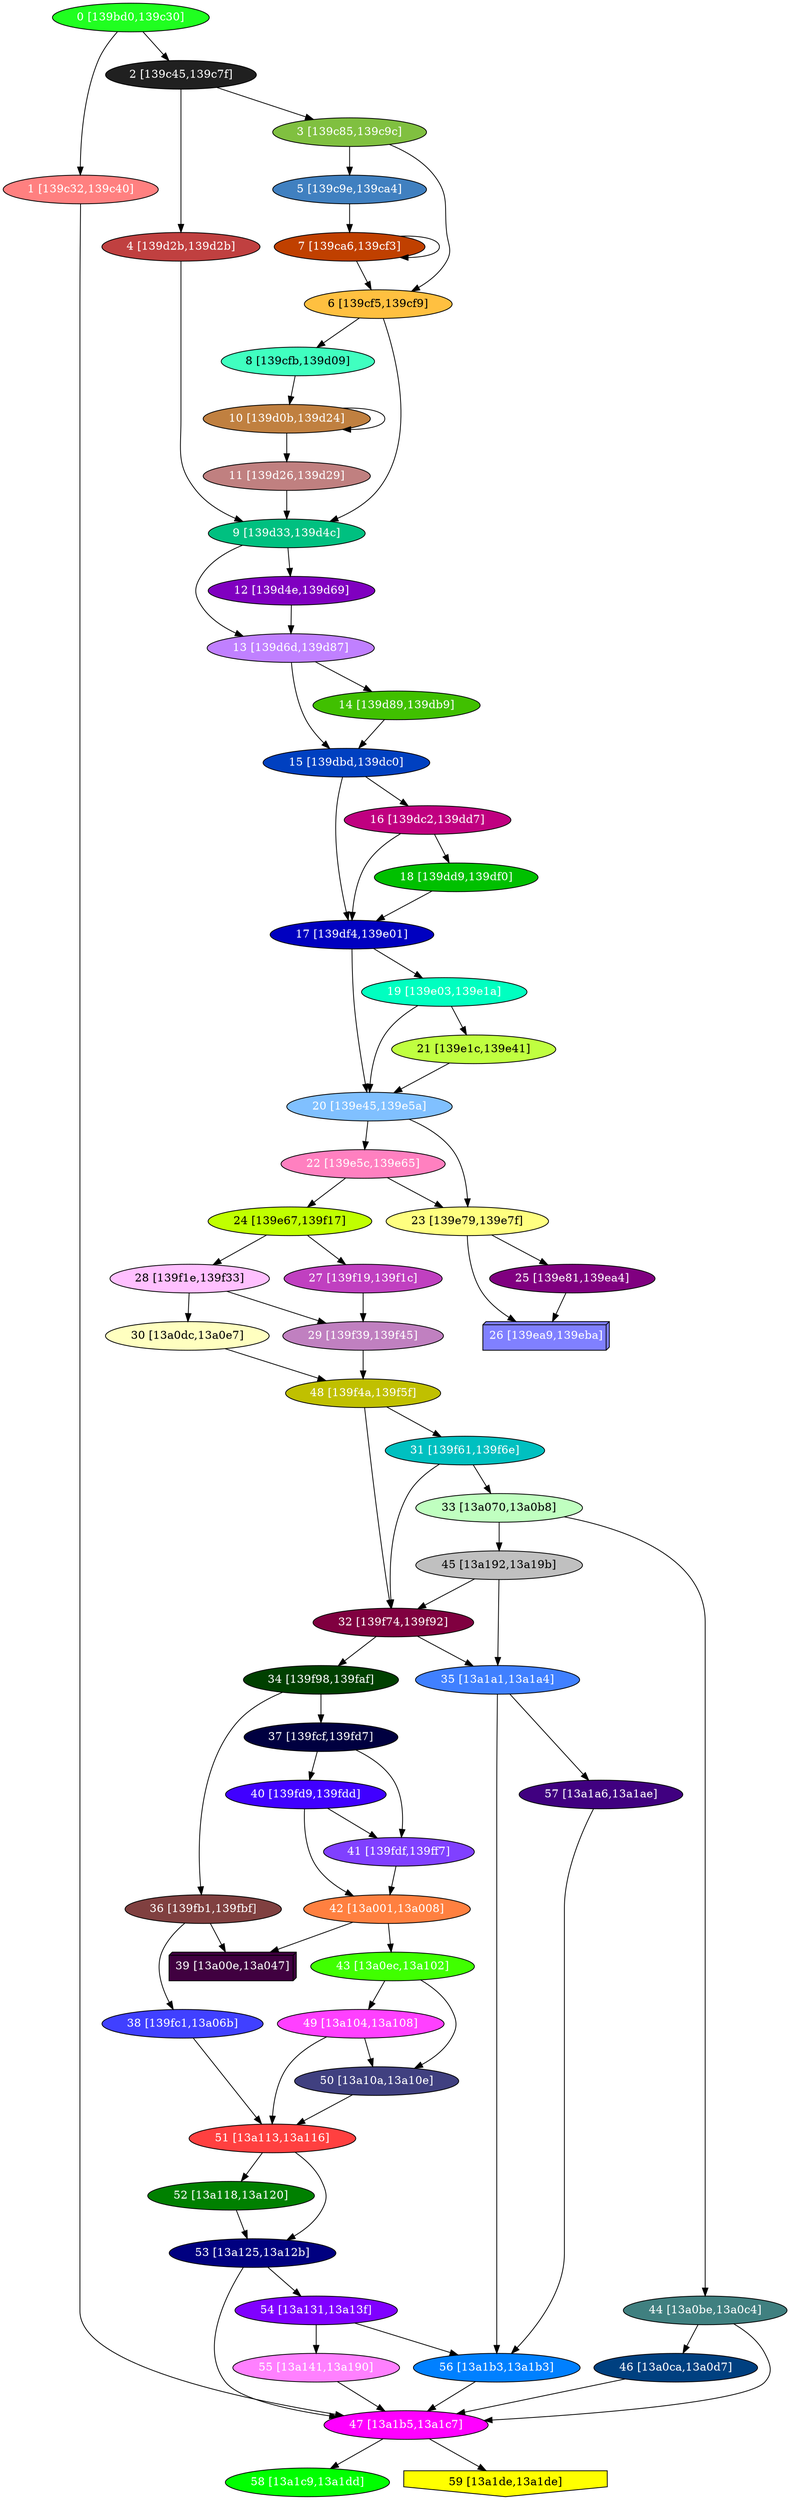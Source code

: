 diGraph libnss3{
	libnss3_0  [style=filled fillcolor="#20FF20" fontcolor="#ffffff" shape=oval label="0 [139bd0,139c30]"]
	libnss3_1  [style=filled fillcolor="#FF8080" fontcolor="#ffffff" shape=oval label="1 [139c32,139c40]"]
	libnss3_2  [style=filled fillcolor="#202020" fontcolor="#ffffff" shape=oval label="2 [139c45,139c7f]"]
	libnss3_3  [style=filled fillcolor="#80C040" fontcolor="#ffffff" shape=oval label="3 [139c85,139c9c]"]
	libnss3_4  [style=filled fillcolor="#C04040" fontcolor="#ffffff" shape=oval label="4 [139d2b,139d2b]"]
	libnss3_5  [style=filled fillcolor="#4080C0" fontcolor="#ffffff" shape=oval label="5 [139c9e,139ca4]"]
	libnss3_6  [style=filled fillcolor="#FFC040" fontcolor="#000000" shape=oval label="6 [139cf5,139cf9]"]
	libnss3_7  [style=filled fillcolor="#C04000" fontcolor="#ffffff" shape=oval label="7 [139ca6,139cf3]"]
	libnss3_8  [style=filled fillcolor="#40FFC0" fontcolor="#000000" shape=oval label="8 [139cfb,139d09]"]
	libnss3_9  [style=filled fillcolor="#00C080" fontcolor="#ffffff" shape=oval label="9 [139d33,139d4c]"]
	libnss3_a  [style=filled fillcolor="#C08040" fontcolor="#ffffff" shape=oval label="10 [139d0b,139d24]"]
	libnss3_b  [style=filled fillcolor="#C08080" fontcolor="#ffffff" shape=oval label="11 [139d26,139d29]"]
	libnss3_c  [style=filled fillcolor="#8000C0" fontcolor="#ffffff" shape=oval label="12 [139d4e,139d69]"]
	libnss3_d  [style=filled fillcolor="#C080FF" fontcolor="#ffffff" shape=oval label="13 [139d6d,139d87]"]
	libnss3_e  [style=filled fillcolor="#40C000" fontcolor="#ffffff" shape=oval label="14 [139d89,139db9]"]
	libnss3_f  [style=filled fillcolor="#0040C0" fontcolor="#ffffff" shape=oval label="15 [139dbd,139dc0]"]
	libnss3_10  [style=filled fillcolor="#C00080" fontcolor="#ffffff" shape=oval label="16 [139dc2,139dd7]"]
	libnss3_11  [style=filled fillcolor="#0000C0" fontcolor="#ffffff" shape=oval label="17 [139df4,139e01]"]
	libnss3_12  [style=filled fillcolor="#00C000" fontcolor="#ffffff" shape=oval label="18 [139dd9,139df0]"]
	libnss3_13  [style=filled fillcolor="#00FFC0" fontcolor="#ffffff" shape=oval label="19 [139e03,139e1a]"]
	libnss3_14  [style=filled fillcolor="#80C0FF" fontcolor="#ffffff" shape=oval label="20 [139e45,139e5a]"]
	libnss3_15  [style=filled fillcolor="#C0FF40" fontcolor="#000000" shape=oval label="21 [139e1c,139e41]"]
	libnss3_16  [style=filled fillcolor="#FF80C0" fontcolor="#ffffff" shape=oval label="22 [139e5c,139e65]"]
	libnss3_17  [style=filled fillcolor="#FFFF80" fontcolor="#000000" shape=oval label="23 [139e79,139e7f]"]
	libnss3_18  [style=filled fillcolor="#C0FF00" fontcolor="#000000" shape=oval label="24 [139e67,139f17]"]
	libnss3_19  [style=filled fillcolor="#800080" fontcolor="#ffffff" shape=oval label="25 [139e81,139ea4]"]
	libnss3_1a  [style=filled fillcolor="#8080FF" fontcolor="#ffffff" shape=box3d label="26 [139ea9,139eba]"]
	libnss3_1b  [style=filled fillcolor="#C040C0" fontcolor="#ffffff" shape=oval label="27 [139f19,139f1c]"]
	libnss3_1c  [style=filled fillcolor="#FFC0FF" fontcolor="#000000" shape=oval label="28 [139f1e,139f33]"]
	libnss3_1d  [style=filled fillcolor="#C080C0" fontcolor="#ffffff" shape=oval label="29 [139f39,139f45]"]
	libnss3_1e  [style=filled fillcolor="#FFFFC0" fontcolor="#000000" shape=oval label="30 [13a0dc,13a0e7]"]
	libnss3_1f  [style=filled fillcolor="#00C0C0" fontcolor="#ffffff" shape=oval label="31 [139f61,139f6e]"]
	libnss3_20  [style=filled fillcolor="#800040" fontcolor="#ffffff" shape=oval label="32 [139f74,139f92]"]
	libnss3_21  [style=filled fillcolor="#C0FFC0" fontcolor="#000000" shape=oval label="33 [13a070,13a0b8]"]
	libnss3_22  [style=filled fillcolor="#004000" fontcolor="#ffffff" shape=oval label="34 [139f98,139faf]"]
	libnss3_23  [style=filled fillcolor="#4080FF" fontcolor="#ffffff" shape=oval label="35 [13a1a1,13a1a4]"]
	libnss3_24  [style=filled fillcolor="#804040" fontcolor="#ffffff" shape=oval label="36 [139fb1,139fbf]"]
	libnss3_25  [style=filled fillcolor="#000040" fontcolor="#ffffff" shape=oval label="37 [139fcf,139fd7]"]
	libnss3_26  [style=filled fillcolor="#4040FF" fontcolor="#ffffff" shape=oval label="38 [139fc1,13a06b]"]
	libnss3_27  [style=filled fillcolor="#400040" fontcolor="#ffffff" shape=box3d label="39 [13a00e,13a047]"]
	libnss3_28  [style=filled fillcolor="#4000FF" fontcolor="#ffffff" shape=oval label="40 [139fd9,139fdd]"]
	libnss3_29  [style=filled fillcolor="#8040FF" fontcolor="#ffffff" shape=oval label="41 [139fdf,139ff7]"]
	libnss3_2a  [style=filled fillcolor="#FF8040" fontcolor="#ffffff" shape=oval label="42 [13a001,13a008]"]
	libnss3_2b  [style=filled fillcolor="#40FF00" fontcolor="#ffffff" shape=oval label="43 [13a0ec,13a102]"]
	libnss3_2c  [style=filled fillcolor="#408080" fontcolor="#ffffff" shape=oval label="44 [13a0be,13a0c4]"]
	libnss3_2d  [style=filled fillcolor="#C0C0C0" fontcolor="#000000" shape=oval label="45 [13a192,13a19b]"]
	libnss3_2e  [style=filled fillcolor="#004080" fontcolor="#ffffff" shape=oval label="46 [13a0ca,13a0d7]"]
	libnss3_2f  [style=filled fillcolor="#FF00FF" fontcolor="#ffffff" shape=oval label="47 [13a1b5,13a1c7]"]
	libnss3_30  [style=filled fillcolor="#C0C000" fontcolor="#ffffff" shape=oval label="48 [139f4a,139f5f]"]
	libnss3_31  [style=filled fillcolor="#FF40FF" fontcolor="#ffffff" shape=oval label="49 [13a104,13a108]"]
	libnss3_32  [style=filled fillcolor="#404080" fontcolor="#ffffff" shape=oval label="50 [13a10a,13a10e]"]
	libnss3_33  [style=filled fillcolor="#FF4040" fontcolor="#ffffff" shape=oval label="51 [13a113,13a116]"]
	libnss3_34  [style=filled fillcolor="#008000" fontcolor="#ffffff" shape=oval label="52 [13a118,13a120]"]
	libnss3_35  [style=filled fillcolor="#000080" fontcolor="#ffffff" shape=oval label="53 [13a125,13a12b]"]
	libnss3_36  [style=filled fillcolor="#8000FF" fontcolor="#ffffff" shape=oval label="54 [13a131,13a13f]"]
	libnss3_37  [style=filled fillcolor="#FF80FF" fontcolor="#ffffff" shape=oval label="55 [13a141,13a190]"]
	libnss3_38  [style=filled fillcolor="#0080FF" fontcolor="#ffffff" shape=oval label="56 [13a1b3,13a1b3]"]
	libnss3_39  [style=filled fillcolor="#400080" fontcolor="#ffffff" shape=oval label="57 [13a1a6,13a1ae]"]
	libnss3_3a  [style=filled fillcolor="#00FF00" fontcolor="#ffffff" shape=oval label="58 [13a1c9,13a1dd]"]
	libnss3_3b  [style=filled fillcolor="#FFFF00" fontcolor="#000000" shape=invhouse label="59 [13a1de,13a1de]"]

	libnss3_0 -> libnss3_1
	libnss3_0 -> libnss3_2
	libnss3_1 -> libnss3_2f
	libnss3_2 -> libnss3_3
	libnss3_2 -> libnss3_4
	libnss3_3 -> libnss3_5
	libnss3_3 -> libnss3_6
	libnss3_4 -> libnss3_9
	libnss3_5 -> libnss3_7
	libnss3_6 -> libnss3_8
	libnss3_6 -> libnss3_9
	libnss3_7 -> libnss3_6
	libnss3_7 -> libnss3_7
	libnss3_8 -> libnss3_a
	libnss3_9 -> libnss3_c
	libnss3_9 -> libnss3_d
	libnss3_a -> libnss3_a
	libnss3_a -> libnss3_b
	libnss3_b -> libnss3_9
	libnss3_c -> libnss3_d
	libnss3_d -> libnss3_e
	libnss3_d -> libnss3_f
	libnss3_e -> libnss3_f
	libnss3_f -> libnss3_10
	libnss3_f -> libnss3_11
	libnss3_10 -> libnss3_11
	libnss3_10 -> libnss3_12
	libnss3_11 -> libnss3_13
	libnss3_11 -> libnss3_14
	libnss3_12 -> libnss3_11
	libnss3_13 -> libnss3_14
	libnss3_13 -> libnss3_15
	libnss3_14 -> libnss3_16
	libnss3_14 -> libnss3_17
	libnss3_15 -> libnss3_14
	libnss3_16 -> libnss3_17
	libnss3_16 -> libnss3_18
	libnss3_17 -> libnss3_19
	libnss3_17 -> libnss3_1a
	libnss3_18 -> libnss3_1b
	libnss3_18 -> libnss3_1c
	libnss3_19 -> libnss3_1a
	libnss3_1b -> libnss3_1d
	libnss3_1c -> libnss3_1d
	libnss3_1c -> libnss3_1e
	libnss3_1d -> libnss3_30
	libnss3_1e -> libnss3_30
	libnss3_1f -> libnss3_20
	libnss3_1f -> libnss3_21
	libnss3_20 -> libnss3_22
	libnss3_20 -> libnss3_23
	libnss3_21 -> libnss3_2c
	libnss3_21 -> libnss3_2d
	libnss3_22 -> libnss3_24
	libnss3_22 -> libnss3_25
	libnss3_23 -> libnss3_38
	libnss3_23 -> libnss3_39
	libnss3_24 -> libnss3_26
	libnss3_24 -> libnss3_27
	libnss3_25 -> libnss3_28
	libnss3_25 -> libnss3_29
	libnss3_26 -> libnss3_33
	libnss3_28 -> libnss3_29
	libnss3_28 -> libnss3_2a
	libnss3_29 -> libnss3_2a
	libnss3_2a -> libnss3_27
	libnss3_2a -> libnss3_2b
	libnss3_2b -> libnss3_31
	libnss3_2b -> libnss3_32
	libnss3_2c -> libnss3_2e
	libnss3_2c -> libnss3_2f
	libnss3_2d -> libnss3_20
	libnss3_2d -> libnss3_23
	libnss3_2e -> libnss3_2f
	libnss3_2f -> libnss3_3a
	libnss3_2f -> libnss3_3b
	libnss3_30 -> libnss3_1f
	libnss3_30 -> libnss3_20
	libnss3_31 -> libnss3_32
	libnss3_31 -> libnss3_33
	libnss3_32 -> libnss3_33
	libnss3_33 -> libnss3_34
	libnss3_33 -> libnss3_35
	libnss3_34 -> libnss3_35
	libnss3_35 -> libnss3_2f
	libnss3_35 -> libnss3_36
	libnss3_36 -> libnss3_37
	libnss3_36 -> libnss3_38
	libnss3_37 -> libnss3_2f
	libnss3_38 -> libnss3_2f
	libnss3_39 -> libnss3_38
}